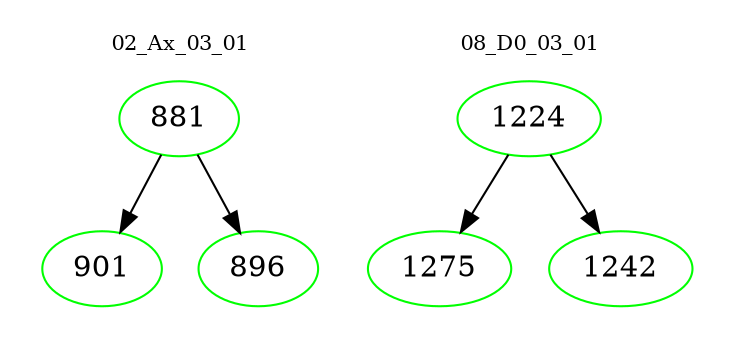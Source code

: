 digraph{
subgraph cluster_0 {
color = white
label = "02_Ax_03_01";
fontsize=10;
T0_881 [label="881", color="green"]
T0_881 -> T0_901 [color="black"]
T0_901 [label="901", color="green"]
T0_881 -> T0_896 [color="black"]
T0_896 [label="896", color="green"]
}
subgraph cluster_1 {
color = white
label = "08_D0_03_01";
fontsize=10;
T1_1224 [label="1224", color="green"]
T1_1224 -> T1_1275 [color="black"]
T1_1275 [label="1275", color="green"]
T1_1224 -> T1_1242 [color="black"]
T1_1242 [label="1242", color="green"]
}
}
